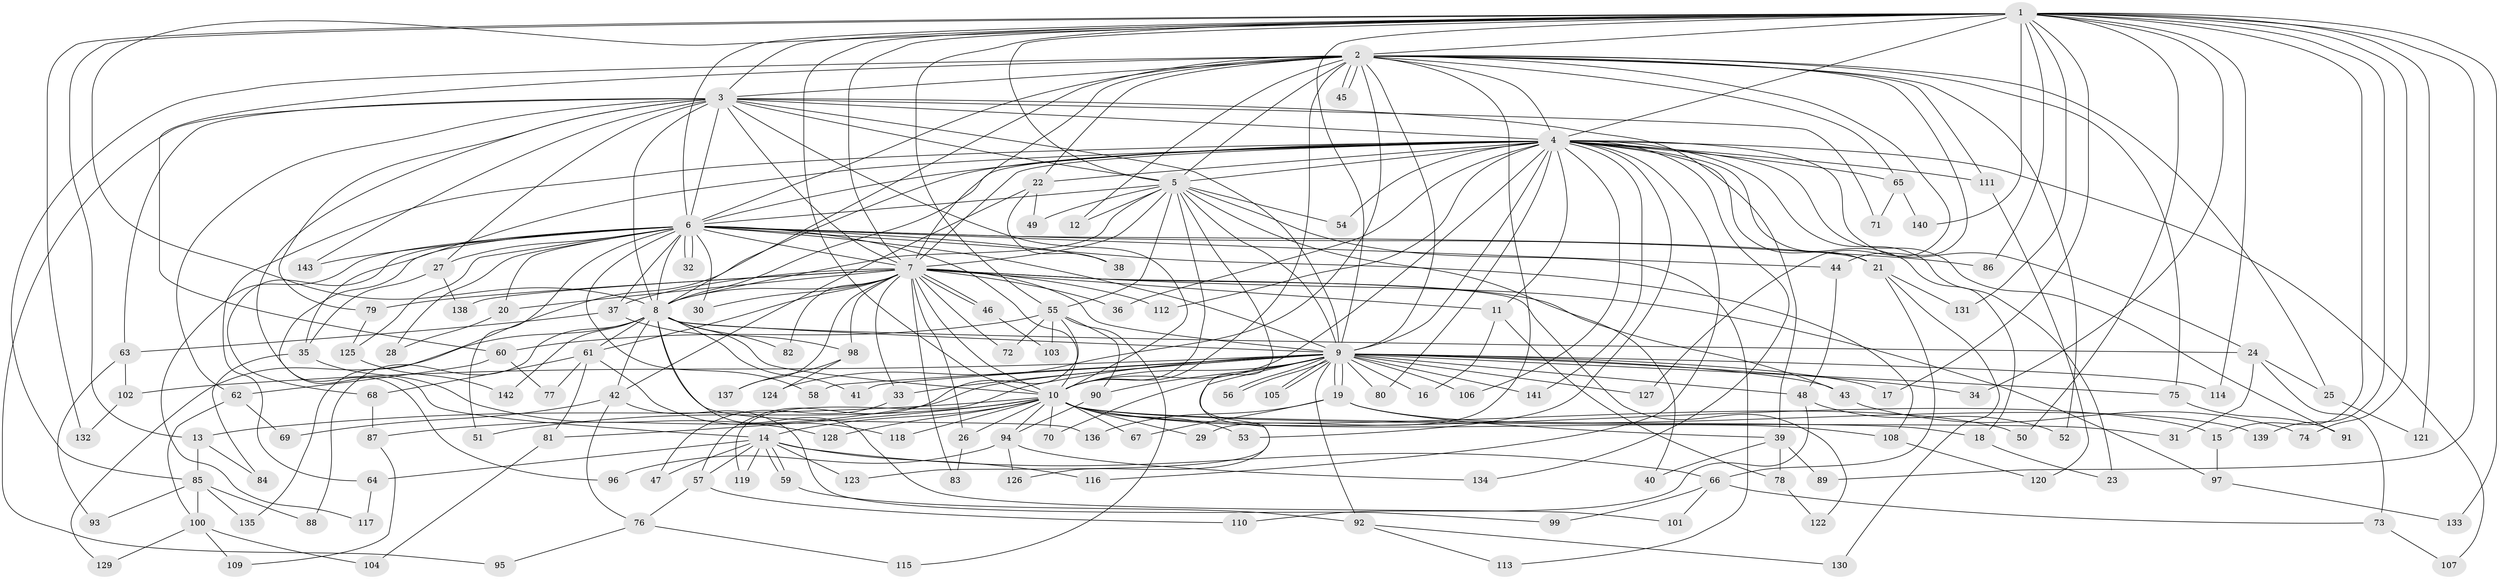 // Generated by graph-tools (version 1.1) at 2025/46/03/09/25 04:46:26]
// undirected, 143 vertices, 311 edges
graph export_dot {
graph [start="1"]
  node [color=gray90,style=filled];
  1;
  2;
  3;
  4;
  5;
  6;
  7;
  8;
  9;
  10;
  11;
  12;
  13;
  14;
  15;
  16;
  17;
  18;
  19;
  20;
  21;
  22;
  23;
  24;
  25;
  26;
  27;
  28;
  29;
  30;
  31;
  32;
  33;
  34;
  35;
  36;
  37;
  38;
  39;
  40;
  41;
  42;
  43;
  44;
  45;
  46;
  47;
  48;
  49;
  50;
  51;
  52;
  53;
  54;
  55;
  56;
  57;
  58;
  59;
  60;
  61;
  62;
  63;
  64;
  65;
  66;
  67;
  68;
  69;
  70;
  71;
  72;
  73;
  74;
  75;
  76;
  77;
  78;
  79;
  80;
  81;
  82;
  83;
  84;
  85;
  86;
  87;
  88;
  89;
  90;
  91;
  92;
  93;
  94;
  95;
  96;
  97;
  98;
  99;
  100;
  101;
  102;
  103;
  104;
  105;
  106;
  107;
  108;
  109;
  110;
  111;
  112;
  113;
  114;
  115;
  116;
  117;
  118;
  119;
  120;
  121;
  122;
  123;
  124;
  125;
  126;
  127;
  128;
  129;
  130;
  131;
  132;
  133;
  134;
  135;
  136;
  137;
  138;
  139;
  140;
  141;
  142;
  143;
  1 -- 2;
  1 -- 3;
  1 -- 4;
  1 -- 5;
  1 -- 6;
  1 -- 7;
  1 -- 8;
  1 -- 9;
  1 -- 10;
  1 -- 13;
  1 -- 15;
  1 -- 17;
  1 -- 34;
  1 -- 50;
  1 -- 55;
  1 -- 74;
  1 -- 86;
  1 -- 89;
  1 -- 114;
  1 -- 121;
  1 -- 131;
  1 -- 132;
  1 -- 133;
  1 -- 139;
  1 -- 140;
  2 -- 3;
  2 -- 4;
  2 -- 5;
  2 -- 6;
  2 -- 7;
  2 -- 8;
  2 -- 9;
  2 -- 10;
  2 -- 12;
  2 -- 22;
  2 -- 25;
  2 -- 29;
  2 -- 44;
  2 -- 45;
  2 -- 45;
  2 -- 52;
  2 -- 60;
  2 -- 65;
  2 -- 75;
  2 -- 85;
  2 -- 111;
  2 -- 124;
  2 -- 127;
  3 -- 4;
  3 -- 5;
  3 -- 6;
  3 -- 7;
  3 -- 8;
  3 -- 9;
  3 -- 10;
  3 -- 14;
  3 -- 27;
  3 -- 39;
  3 -- 62;
  3 -- 63;
  3 -- 71;
  3 -- 79;
  3 -- 95;
  3 -- 143;
  4 -- 5;
  4 -- 6;
  4 -- 7;
  4 -- 8;
  4 -- 9;
  4 -- 10;
  4 -- 11;
  4 -- 18;
  4 -- 21;
  4 -- 22;
  4 -- 23;
  4 -- 24;
  4 -- 35;
  4 -- 36;
  4 -- 53;
  4 -- 54;
  4 -- 64;
  4 -- 65;
  4 -- 80;
  4 -- 91;
  4 -- 106;
  4 -- 107;
  4 -- 111;
  4 -- 112;
  4 -- 116;
  4 -- 134;
  4 -- 135;
  4 -- 141;
  5 -- 6;
  5 -- 7;
  5 -- 8;
  5 -- 9;
  5 -- 10;
  5 -- 12;
  5 -- 40;
  5 -- 49;
  5 -- 54;
  5 -- 55;
  5 -- 113;
  5 -- 126;
  6 -- 7;
  6 -- 8;
  6 -- 9;
  6 -- 10;
  6 -- 20;
  6 -- 21;
  6 -- 27;
  6 -- 28;
  6 -- 30;
  6 -- 32;
  6 -- 32;
  6 -- 37;
  6 -- 38;
  6 -- 44;
  6 -- 51;
  6 -- 58;
  6 -- 68;
  6 -- 86;
  6 -- 96;
  6 -- 108;
  6 -- 117;
  6 -- 125;
  6 -- 143;
  7 -- 8;
  7 -- 9;
  7 -- 10;
  7 -- 11;
  7 -- 20;
  7 -- 26;
  7 -- 30;
  7 -- 33;
  7 -- 36;
  7 -- 37;
  7 -- 43;
  7 -- 46;
  7 -- 46;
  7 -- 61;
  7 -- 72;
  7 -- 79;
  7 -- 82;
  7 -- 83;
  7 -- 97;
  7 -- 98;
  7 -- 112;
  7 -- 122;
  7 -- 137;
  7 -- 138;
  8 -- 9;
  8 -- 10;
  8 -- 24;
  8 -- 41;
  8 -- 42;
  8 -- 61;
  8 -- 82;
  8 -- 88;
  8 -- 101;
  8 -- 129;
  8 -- 136;
  8 -- 142;
  9 -- 10;
  9 -- 16;
  9 -- 17;
  9 -- 19;
  9 -- 19;
  9 -- 33;
  9 -- 34;
  9 -- 41;
  9 -- 43;
  9 -- 48;
  9 -- 56;
  9 -- 56;
  9 -- 58;
  9 -- 70;
  9 -- 75;
  9 -- 80;
  9 -- 87;
  9 -- 90;
  9 -- 92;
  9 -- 102;
  9 -- 105;
  9 -- 105;
  9 -- 106;
  9 -- 114;
  9 -- 119;
  9 -- 123;
  9 -- 127;
  9 -- 141;
  10 -- 13;
  10 -- 14;
  10 -- 15;
  10 -- 18;
  10 -- 26;
  10 -- 29;
  10 -- 31;
  10 -- 50;
  10 -- 51;
  10 -- 53;
  10 -- 67;
  10 -- 70;
  10 -- 81;
  10 -- 94;
  10 -- 108;
  10 -- 118;
  10 -- 128;
  11 -- 16;
  11 -- 78;
  13 -- 84;
  13 -- 85;
  14 -- 47;
  14 -- 57;
  14 -- 59;
  14 -- 59;
  14 -- 64;
  14 -- 66;
  14 -- 116;
  14 -- 119;
  14 -- 123;
  15 -- 97;
  18 -- 23;
  19 -- 39;
  19 -- 67;
  19 -- 136;
  19 -- 139;
  20 -- 28;
  21 -- 66;
  21 -- 130;
  21 -- 131;
  22 -- 38;
  22 -- 42;
  22 -- 49;
  24 -- 25;
  24 -- 31;
  24 -- 73;
  25 -- 121;
  26 -- 83;
  27 -- 35;
  27 -- 138;
  33 -- 47;
  35 -- 84;
  35 -- 128;
  37 -- 63;
  37 -- 98;
  39 -- 40;
  39 -- 78;
  39 -- 89;
  42 -- 69;
  42 -- 76;
  42 -- 99;
  43 -- 74;
  44 -- 48;
  46 -- 103;
  48 -- 52;
  48 -- 110;
  55 -- 57;
  55 -- 60;
  55 -- 72;
  55 -- 90;
  55 -- 103;
  55 -- 115;
  57 -- 76;
  57 -- 110;
  59 -- 92;
  60 -- 62;
  60 -- 77;
  61 -- 68;
  61 -- 77;
  61 -- 81;
  61 -- 118;
  62 -- 69;
  62 -- 100;
  63 -- 93;
  63 -- 102;
  64 -- 117;
  65 -- 71;
  65 -- 140;
  66 -- 73;
  66 -- 99;
  66 -- 101;
  68 -- 87;
  73 -- 107;
  75 -- 91;
  76 -- 95;
  76 -- 115;
  78 -- 122;
  79 -- 125;
  81 -- 104;
  85 -- 88;
  85 -- 93;
  85 -- 100;
  85 -- 135;
  87 -- 109;
  90 -- 94;
  92 -- 113;
  92 -- 130;
  94 -- 96;
  94 -- 126;
  94 -- 134;
  97 -- 133;
  98 -- 124;
  98 -- 137;
  100 -- 104;
  100 -- 109;
  100 -- 129;
  102 -- 132;
  108 -- 120;
  111 -- 120;
  125 -- 142;
}
